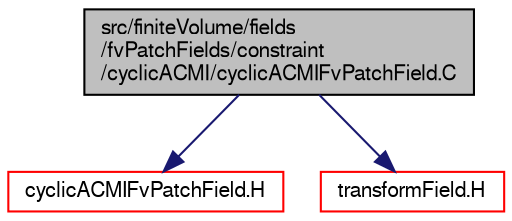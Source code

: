 digraph "src/finiteVolume/fields/fvPatchFields/constraint/cyclicACMI/cyclicACMIFvPatchField.C"
{
  bgcolor="transparent";
  edge [fontname="FreeSans",fontsize="10",labelfontname="FreeSans",labelfontsize="10"];
  node [fontname="FreeSans",fontsize="10",shape=record];
  Node0 [label="src/finiteVolume/fields\l/fvPatchFields/constraint\l/cyclicACMI/cyclicACMIFvPatchField.C",height=0.2,width=0.4,color="black", fillcolor="grey75", style="filled", fontcolor="black"];
  Node0 -> Node1 [color="midnightblue",fontsize="10",style="solid",fontname="FreeSans"];
  Node1 [label="cyclicACMIFvPatchField.H",height=0.2,width=0.4,color="red",URL="$a01571.html"];
  Node0 -> Node250 [color="midnightblue",fontsize="10",style="solid",fontname="FreeSans"];
  Node250 [label="transformField.H",height=0.2,width=0.4,color="red",URL="$a09734.html",tooltip="Spatial transformation functions for primitive fields. "];
}
